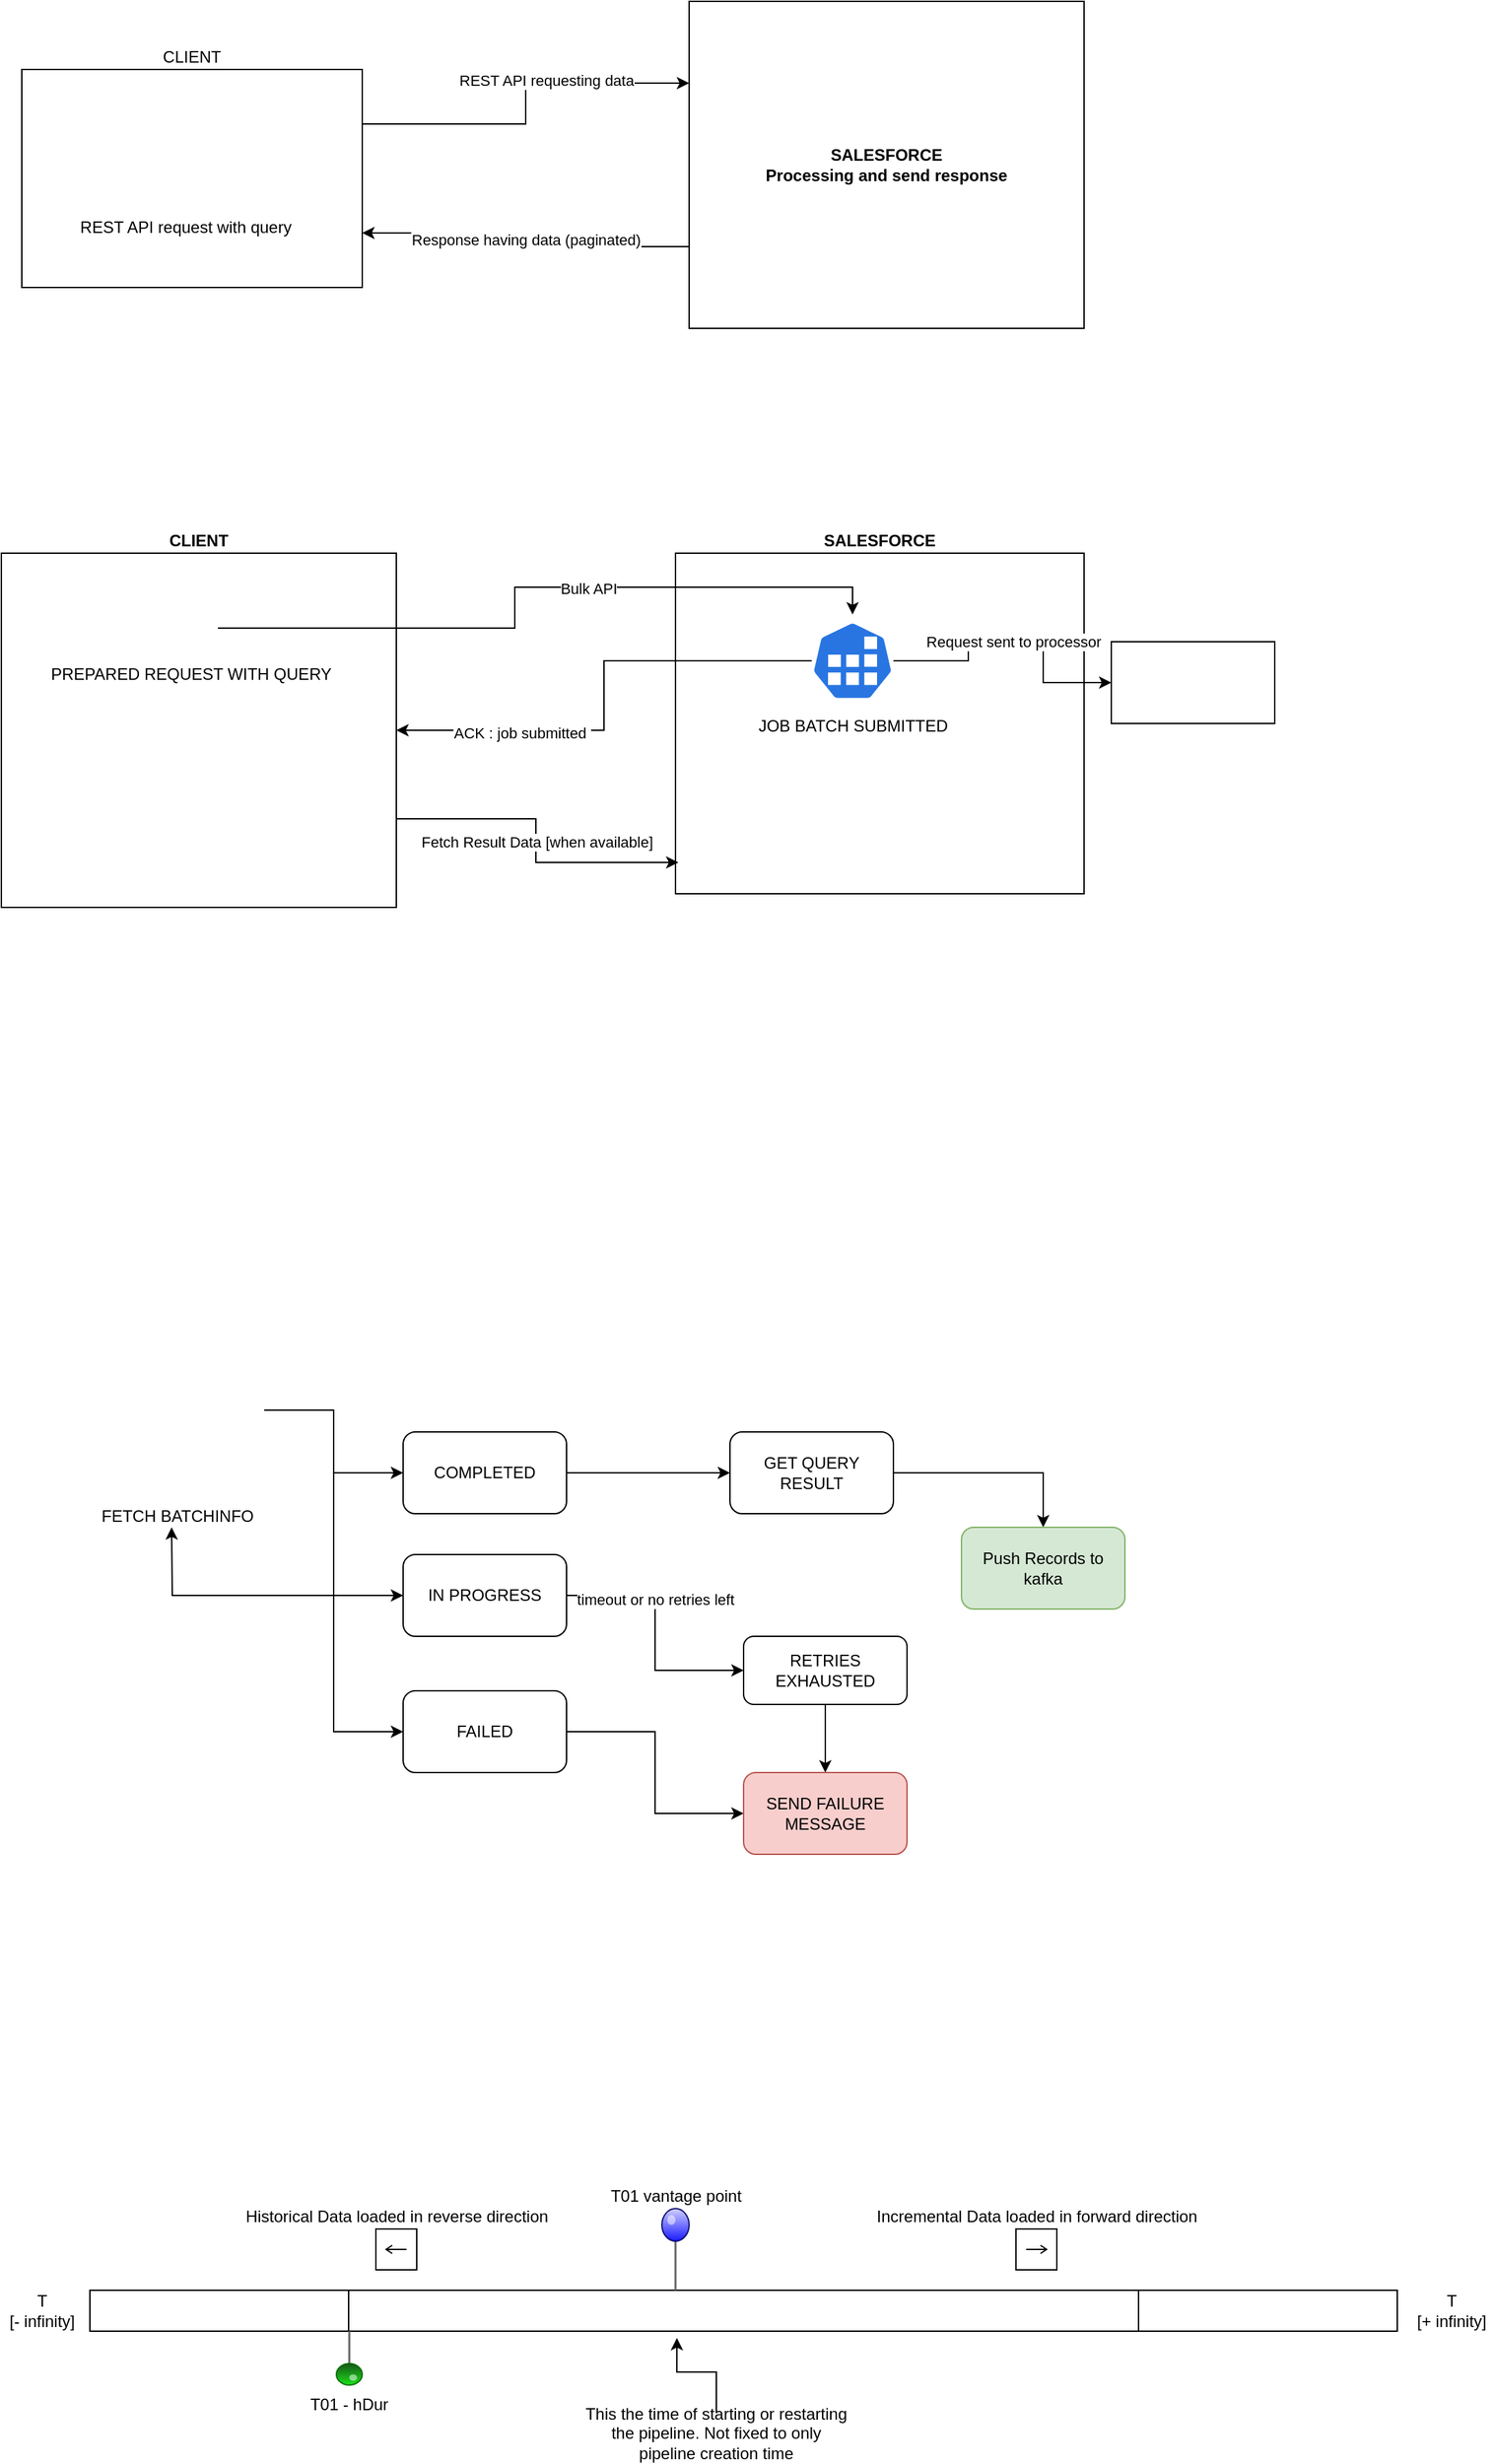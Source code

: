 <mxfile version="16.5.3" type="github">
  <diagram id="LYB9x2LhMzJ_m4hAoZJ_" name="Page-1">
    <mxGraphModel dx="1139" dy="1789" grid="1" gridSize="10" guides="1" tooltips="1" connect="1" arrows="1" fold="1" page="1" pageScale="1" pageWidth="827" pageHeight="1169" math="0" shadow="0">
      <root>
        <mxCell id="0" />
        <mxCell id="1" parent="0" />
        <mxCell id="XpGsC2M0asoflnFfjqxH-44" style="edgeStyle=orthogonalEdgeStyle;rounded=0;orthogonalLoop=1;jettySize=auto;html=1;exitX=1;exitY=0.25;exitDx=0;exitDy=0;entryX=0;entryY=0.25;entryDx=0;entryDy=0;" edge="1" parent="1" source="XpGsC2M0asoflnFfjqxH-41" target="XpGsC2M0asoflnFfjqxH-42">
          <mxGeometry relative="1" as="geometry" />
        </mxCell>
        <mxCell id="XpGsC2M0asoflnFfjqxH-45" value="REST API requesting data" style="edgeLabel;html=1;align=center;verticalAlign=middle;resizable=0;points=[];" vertex="1" connectable="0" parent="XpGsC2M0asoflnFfjqxH-44">
          <mxGeometry x="0.217" y="2" relative="1" as="geometry">
            <mxPoint as="offset" />
          </mxGeometry>
        </mxCell>
        <mxCell id="XpGsC2M0asoflnFfjqxH-41" value="CLIENT" style="rounded=0;whiteSpace=wrap;html=1;labelPosition=center;verticalLabelPosition=top;align=center;verticalAlign=bottom;" vertex="1" parent="1">
          <mxGeometry x="170" y="-590" width="250" height="160" as="geometry" />
        </mxCell>
        <mxCell id="XpGsC2M0asoflnFfjqxH-34" value="&lt;b&gt;SALESFORCE&lt;/b&gt;" style="rounded=0;whiteSpace=wrap;html=1;labelPosition=center;verticalLabelPosition=top;align=center;verticalAlign=bottom;" vertex="1" parent="1">
          <mxGeometry x="650" y="-235" width="300" height="250" as="geometry" />
        </mxCell>
        <mxCell id="XpGsC2M0asoflnFfjqxH-47" value="Fetch Result Data [when available]" style="edgeStyle=orthogonalEdgeStyle;rounded=0;orthogonalLoop=1;jettySize=auto;html=1;exitX=1;exitY=0.75;exitDx=0;exitDy=0;entryX=0.007;entryY=0.908;entryDx=0;entryDy=0;entryPerimeter=0;" edge="1" parent="1" source="XpGsC2M0asoflnFfjqxH-33" target="XpGsC2M0asoflnFfjqxH-34">
          <mxGeometry relative="1" as="geometry" />
        </mxCell>
        <mxCell id="XpGsC2M0asoflnFfjqxH-33" value="&lt;b&gt;CLIENT&lt;/b&gt;" style="rounded=0;whiteSpace=wrap;html=1;labelPosition=center;verticalLabelPosition=top;align=center;verticalAlign=bottom;" vertex="1" parent="1">
          <mxGeometry x="155" y="-235" width="290" height="260" as="geometry" />
        </mxCell>
        <mxCell id="XpGsC2M0asoflnFfjqxH-16" style="edgeStyle=orthogonalEdgeStyle;rounded=0;orthogonalLoop=1;jettySize=auto;html=1;entryX=0.5;entryY=0;entryDx=0;entryDy=0;" edge="1" parent="1" source="XpGsC2M0asoflnFfjqxH-1" target="XpGsC2M0asoflnFfjqxH-7">
          <mxGeometry relative="1" as="geometry" />
        </mxCell>
        <mxCell id="XpGsC2M0asoflnFfjqxH-1" value="RETRIES EXHAUSTED" style="rounded=1;whiteSpace=wrap;html=1;" vertex="1" parent="1">
          <mxGeometry x="700" y="560" width="120" height="50" as="geometry" />
        </mxCell>
        <mxCell id="XpGsC2M0asoflnFfjqxH-12" style="edgeStyle=orthogonalEdgeStyle;rounded=0;orthogonalLoop=1;jettySize=auto;html=1;" edge="1" parent="1" source="XpGsC2M0asoflnFfjqxH-3" target="XpGsC2M0asoflnFfjqxH-11">
          <mxGeometry relative="1" as="geometry" />
        </mxCell>
        <mxCell id="XpGsC2M0asoflnFfjqxH-3" value="COMPLETED" style="rounded=1;whiteSpace=wrap;html=1;" vertex="1" parent="1">
          <mxGeometry x="450" y="410" width="120" height="60" as="geometry" />
        </mxCell>
        <mxCell id="XpGsC2M0asoflnFfjqxH-9" style="edgeStyle=orthogonalEdgeStyle;rounded=0;orthogonalLoop=1;jettySize=auto;html=1;entryX=0;entryY=0.5;entryDx=0;entryDy=0;" edge="1" parent="1" source="XpGsC2M0asoflnFfjqxH-4" target="XpGsC2M0asoflnFfjqxH-1">
          <mxGeometry relative="1" as="geometry" />
        </mxCell>
        <mxCell id="XpGsC2M0asoflnFfjqxH-10" value="timeout or no retries left" style="edgeLabel;html=1;align=center;verticalAlign=middle;resizable=0;points=[];" vertex="1" connectable="0" parent="XpGsC2M0asoflnFfjqxH-9">
          <mxGeometry x="-0.267" relative="1" as="geometry">
            <mxPoint as="offset" />
          </mxGeometry>
        </mxCell>
        <mxCell id="XpGsC2M0asoflnFfjqxH-48" style="edgeStyle=orthogonalEdgeStyle;rounded=0;orthogonalLoop=1;jettySize=auto;html=1;verticalAlign=middle;" edge="1" parent="1" source="XpGsC2M0asoflnFfjqxH-4">
          <mxGeometry relative="1" as="geometry">
            <mxPoint x="280" y="480" as="targetPoint" />
          </mxGeometry>
        </mxCell>
        <mxCell id="XpGsC2M0asoflnFfjqxH-4" value="IN PROGRESS" style="rounded=1;whiteSpace=wrap;html=1;" vertex="1" parent="1">
          <mxGeometry x="450" y="500" width="120" height="60" as="geometry" />
        </mxCell>
        <mxCell id="XpGsC2M0asoflnFfjqxH-8" value="" style="edgeStyle=orthogonalEdgeStyle;rounded=0;orthogonalLoop=1;jettySize=auto;html=1;" edge="1" parent="1" source="XpGsC2M0asoflnFfjqxH-5" target="XpGsC2M0asoflnFfjqxH-7">
          <mxGeometry relative="1" as="geometry" />
        </mxCell>
        <mxCell id="XpGsC2M0asoflnFfjqxH-5" value="FAILED" style="rounded=1;whiteSpace=wrap;html=1;" vertex="1" parent="1">
          <mxGeometry x="450" y="600" width="120" height="60" as="geometry" />
        </mxCell>
        <mxCell id="XpGsC2M0asoflnFfjqxH-7" value="SEND FAILURE MESSAGE" style="rounded=1;whiteSpace=wrap;html=1;fillColor=#f8cecc;strokeColor=#b85450;" vertex="1" parent="1">
          <mxGeometry x="700" y="660" width="120" height="60" as="geometry" />
        </mxCell>
        <mxCell id="XpGsC2M0asoflnFfjqxH-15" value="" style="edgeStyle=orthogonalEdgeStyle;rounded=0;orthogonalLoop=1;jettySize=auto;html=1;" edge="1" parent="1" source="XpGsC2M0asoflnFfjqxH-11" target="XpGsC2M0asoflnFfjqxH-14">
          <mxGeometry relative="1" as="geometry" />
        </mxCell>
        <mxCell id="XpGsC2M0asoflnFfjqxH-11" value="GET QUERY RESULT" style="rounded=1;whiteSpace=wrap;html=1;" vertex="1" parent="1">
          <mxGeometry x="690" y="410" width="120" height="60" as="geometry" />
        </mxCell>
        <mxCell id="XpGsC2M0asoflnFfjqxH-14" value="Push Records to kafka" style="rounded=1;whiteSpace=wrap;html=1;fillColor=#d5e8d4;strokeColor=#82b366;" vertex="1" parent="1">
          <mxGeometry x="860" y="480" width="120" height="60" as="geometry" />
        </mxCell>
        <mxCell id="XpGsC2M0asoflnFfjqxH-25" style="edgeStyle=orthogonalEdgeStyle;rounded=0;orthogonalLoop=1;jettySize=auto;html=1;entryX=0;entryY=0.5;entryDx=0;entryDy=0;" edge="1" parent="1" source="XpGsC2M0asoflnFfjqxH-23" target="XpGsC2M0asoflnFfjqxH-3">
          <mxGeometry relative="1" as="geometry" />
        </mxCell>
        <mxCell id="XpGsC2M0asoflnFfjqxH-26" style="edgeStyle=orthogonalEdgeStyle;rounded=0;orthogonalLoop=1;jettySize=auto;html=1;entryX=0;entryY=0.5;entryDx=0;entryDy=0;verticalAlign=top;" edge="1" parent="1" source="XpGsC2M0asoflnFfjqxH-23" target="XpGsC2M0asoflnFfjqxH-4">
          <mxGeometry relative="1" as="geometry" />
        </mxCell>
        <mxCell id="XpGsC2M0asoflnFfjqxH-27" style="edgeStyle=orthogonalEdgeStyle;rounded=0;orthogonalLoop=1;jettySize=auto;html=1;entryX=0;entryY=0.5;entryDx=0;entryDy=0;" edge="1" parent="1" source="XpGsC2M0asoflnFfjqxH-23" target="XpGsC2M0asoflnFfjqxH-5">
          <mxGeometry relative="1" as="geometry" />
        </mxCell>
        <mxCell id="XpGsC2M0asoflnFfjqxH-23" value="FETCH BATCHINFO" style="shape=image;html=1;verticalAlign=top;verticalLabelPosition=bottom;labelBackgroundColor=#ffffff;imageAspect=0;aspect=fixed;image=https://cdn4.iconfinder.com/data/icons/evil-icons-user-interface/64/download-128.png;direction=south;" vertex="1" parent="1">
          <mxGeometry x="220" y="330" width="128" height="128" as="geometry" />
        </mxCell>
        <mxCell id="XpGsC2M0asoflnFfjqxH-35" style="edgeStyle=orthogonalEdgeStyle;rounded=0;orthogonalLoop=1;jettySize=auto;html=1;entryX=1;entryY=0.5;entryDx=0;entryDy=0;" edge="1" parent="1" source="XpGsC2M0asoflnFfjqxH-28" target="XpGsC2M0asoflnFfjqxH-33">
          <mxGeometry relative="1" as="geometry" />
        </mxCell>
        <mxCell id="XpGsC2M0asoflnFfjqxH-36" value="ACK : job submitted&amp;nbsp;" style="edgeLabel;html=1;align=center;verticalAlign=middle;resizable=0;points=[];" vertex="1" connectable="0" parent="XpGsC2M0asoflnFfjqxH-35">
          <mxGeometry x="0.483" y="2" relative="1" as="geometry">
            <mxPoint as="offset" />
          </mxGeometry>
        </mxCell>
        <mxCell id="XpGsC2M0asoflnFfjqxH-38" value="Request sent to processor" style="edgeStyle=orthogonalEdgeStyle;rounded=0;orthogonalLoop=1;jettySize=auto;html=1;entryX=0;entryY=0.5;entryDx=0;entryDy=0;" edge="1" parent="1" source="XpGsC2M0asoflnFfjqxH-28" target="XpGsC2M0asoflnFfjqxH-39">
          <mxGeometry relative="1" as="geometry">
            <mxPoint x="970" y="-150" as="targetPoint" />
            <Array as="points">
              <mxPoint x="865" y="-156" />
              <mxPoint x="865" y="-170" />
              <mxPoint x="920" y="-170" />
              <mxPoint x="920" y="-140" />
            </Array>
          </mxGeometry>
        </mxCell>
        <mxCell id="XpGsC2M0asoflnFfjqxH-28" value="JOB BATCH SUBMITTED" style="sketch=0;html=1;dashed=0;whitespace=wrap;fillColor=#2875E2;strokeColor=#ffffff;points=[[0.005,0.63,0],[0.1,0.2,0],[0.9,0.2,0],[0.5,0,0],[0.995,0.63,0],[0.72,0.99,0],[0.5,1,0],[0.28,0.99,0]];shape=mxgraph.kubernetes.icon;prIcon=job;labelPosition=center;verticalLabelPosition=bottom;align=center;verticalAlign=top;" vertex="1" parent="1">
          <mxGeometry x="750" y="-190" width="60" height="68" as="geometry" />
        </mxCell>
        <mxCell id="XpGsC2M0asoflnFfjqxH-30" style="edgeStyle=orthogonalEdgeStyle;rounded=0;orthogonalLoop=1;jettySize=auto;html=1;entryX=0.5;entryY=0;entryDx=0;entryDy=0;entryPerimeter=0;" edge="1" parent="1" source="XpGsC2M0asoflnFfjqxH-29" target="XpGsC2M0asoflnFfjqxH-28">
          <mxGeometry relative="1" as="geometry" />
        </mxCell>
        <mxCell id="XpGsC2M0asoflnFfjqxH-31" value="Bulk API" style="edgeLabel;html=1;align=center;verticalAlign=middle;resizable=0;points=[];" vertex="1" connectable="0" parent="XpGsC2M0asoflnFfjqxH-30">
          <mxGeometry x="0.168" y="-1" relative="1" as="geometry">
            <mxPoint as="offset" />
          </mxGeometry>
        </mxCell>
        <mxCell id="XpGsC2M0asoflnFfjqxH-29" value="PREPARED REQUEST WITH QUERY" style="shape=image;html=1;verticalAlign=top;verticalLabelPosition=bottom;labelBackgroundColor=#ffffff;imageAspect=0;aspect=fixed;image=https://cdn2.iconfinder.com/data/icons/gnomeicontheme/16x16/stock/data/stock_data-edit-sql-query.png" vertex="1" parent="1">
          <mxGeometry x="274" y="-200" width="40" height="40" as="geometry" />
        </mxCell>
        <mxCell id="XpGsC2M0asoflnFfjqxH-37" value="REST API request with query" style="shape=image;html=1;verticalAlign=top;verticalLabelPosition=bottom;labelBackgroundColor=#ffffff;imageAspect=0;aspect=fixed;image=https://cdn2.iconfinder.com/data/icons/gnomeicontheme/16x16/stock/data/stock_data-edit-sql-query.png" vertex="1" parent="1">
          <mxGeometry x="269" y="-530" width="42" height="42" as="geometry" />
        </mxCell>
        <mxCell id="XpGsC2M0asoflnFfjqxH-39" value="" style="rounded=0;whiteSpace=wrap;html=1;" vertex="1" parent="1">
          <mxGeometry x="970" y="-170" width="120" height="60" as="geometry" />
        </mxCell>
        <mxCell id="XpGsC2M0asoflnFfjqxH-46" value="Response having data (paginated)" style="edgeStyle=orthogonalEdgeStyle;rounded=0;orthogonalLoop=1;jettySize=auto;html=1;exitX=0;exitY=0.75;exitDx=0;exitDy=0;entryX=1;entryY=0.75;entryDx=0;entryDy=0;" edge="1" parent="1" source="XpGsC2M0asoflnFfjqxH-42" target="XpGsC2M0asoflnFfjqxH-41">
          <mxGeometry relative="1" as="geometry" />
        </mxCell>
        <mxCell id="XpGsC2M0asoflnFfjqxH-42" value="&lt;b&gt;SALESFORCE&lt;br&gt;Processing and send response&lt;br&gt;&lt;/b&gt;" style="rounded=0;whiteSpace=wrap;html=1;labelPosition=center;verticalLabelPosition=middle;align=center;verticalAlign=middle;" vertex="1" parent="1">
          <mxGeometry x="660" y="-640" width="290" height="240" as="geometry" />
        </mxCell>
        <mxCell id="XpGsC2M0asoflnFfjqxH-49" value="" style="shape=process;whiteSpace=wrap;html=1;backgroundOutline=1;size=0.198;" vertex="1" parent="1">
          <mxGeometry x="220" y="1040" width="960" height="30" as="geometry" />
        </mxCell>
        <mxCell id="XpGsC2M0asoflnFfjqxH-50" value="T01 vantage point" style="verticalLabelPosition=top;html=1;shadow=0;dashed=0;verticalAlign=bottom;strokeWidth=1;shape=mxgraph.ios.iPin;fillColor2=#ccccff;fillColor3=#0000ff;strokeColor=#000066;" vertex="1" parent="1">
          <mxGeometry x="640" y="980" width="20" height="60" as="geometry" />
        </mxCell>
        <mxCell id="XpGsC2M0asoflnFfjqxH-51" value="Historical Data loaded in reverse direction" style="shape=mxgraph.uml25.inputPin;html=1;points=[[0,0.5],[1,0.5]];labelPosition=center;verticalLabelPosition=top;align=center;verticalAlign=bottom;" vertex="1" parent="1">
          <mxGeometry x="430" y="995" width="30" height="30" as="geometry" />
        </mxCell>
        <mxCell id="XpGsC2M0asoflnFfjqxH-52" value="Incremental Data loaded in forward direction" style="shape=mxgraph.uml25.inputPin;html=1;points=[[0,0.5],[1,0.5]];labelPosition=center;verticalLabelPosition=top;align=center;verticalAlign=bottom;direction=west;" vertex="1" parent="1">
          <mxGeometry x="900" y="995" width="30" height="30" as="geometry" />
        </mxCell>
        <mxCell id="XpGsC2M0asoflnFfjqxH-53" value="T &lt;br&gt;[- infinity]" style="text;html=1;strokeColor=none;fillColor=none;align=center;verticalAlign=middle;whiteSpace=wrap;rounded=0;" vertex="1" parent="1">
          <mxGeometry x="155" y="1040" width="60" height="30" as="geometry" />
        </mxCell>
        <mxCell id="XpGsC2M0asoflnFfjqxH-54" value="T &lt;br&gt;[+ infinity]" style="text;html=1;strokeColor=none;fillColor=none;align=center;verticalAlign=middle;whiteSpace=wrap;rounded=0;" vertex="1" parent="1">
          <mxGeometry x="1190" y="1040" width="60" height="30" as="geometry" />
        </mxCell>
        <mxCell id="XpGsC2M0asoflnFfjqxH-55" value="T01 - hDur" style="verticalLabelPosition=bottom;html=1;shadow=0;dashed=0;verticalAlign=top;strokeWidth=1;shape=mxgraph.ios.iPin;fillColor2=#00dd00;fillColor3=#004400;strokeColor=#006600;rotation=0;direction=west;labelPosition=center;align=center;" vertex="1" parent="1">
          <mxGeometry x="400.98" y="1070" width="19.02" height="39.61" as="geometry" />
        </mxCell>
        <mxCell id="XpGsC2M0asoflnFfjqxH-57" style="edgeStyle=orthogonalEdgeStyle;rounded=0;orthogonalLoop=1;jettySize=auto;html=1;entryX=0.449;entryY=1.167;entryDx=0;entryDy=0;entryPerimeter=0;" edge="1" parent="1" source="XpGsC2M0asoflnFfjqxH-56" target="XpGsC2M0asoflnFfjqxH-49">
          <mxGeometry relative="1" as="geometry" />
        </mxCell>
        <mxCell id="XpGsC2M0asoflnFfjqxH-56" value="This the time of starting or restarting the pipeline. Not fixed to only pipeline creation time" style="text;html=1;strokeColor=none;fillColor=none;align=center;verticalAlign=middle;whiteSpace=wrap;rounded=0;" vertex="1" parent="1">
          <mxGeometry x="580" y="1130" width="200" height="30" as="geometry" />
        </mxCell>
      </root>
    </mxGraphModel>
  </diagram>
</mxfile>
